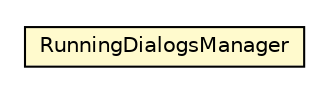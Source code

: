 #!/usr/local/bin/dot
#
# Class diagram 
# Generated by UMLGraph version R5_6-24-gf6e263 (http://www.umlgraph.org/)
#

digraph G {
	edge [fontname="Helvetica",fontsize=10,labelfontname="Helvetica",labelfontsize=10];
	node [fontname="Helvetica",fontsize=10,shape=plaintext];
	nodesep=0.25;
	ranksep=0.5;
	// org.universAAL.middleware.ui.impl.RunningDialogsManager
	c304188 [label=<<table title="org.universAAL.middleware.ui.impl.RunningDialogsManager" border="0" cellborder="1" cellspacing="0" cellpadding="2" port="p" bgcolor="lemonChiffon" href="./RunningDialogsManager.html">
		<tr><td><table border="0" cellspacing="0" cellpadding="1">
<tr><td align="center" balign="center"> RunningDialogsManager </td></tr>
		</table></td></tr>
		</table>>, URL="./RunningDialogsManager.html", fontname="Helvetica", fontcolor="black", fontsize=10.0];
}

